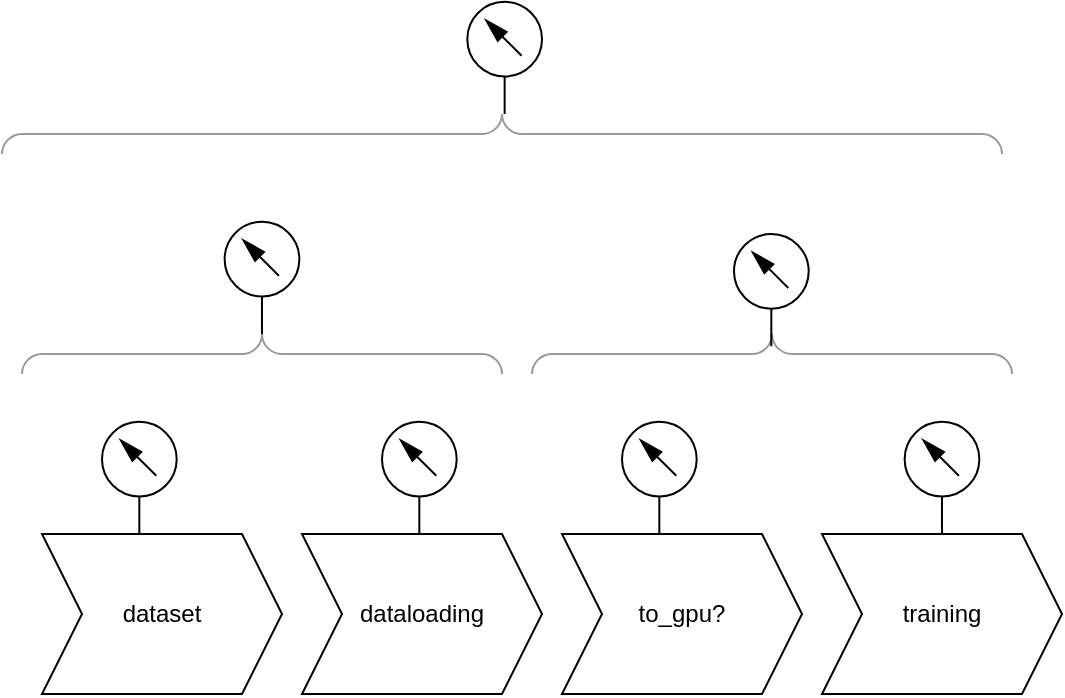 <mxfile version="16.5.1" type="device"><diagram id="HiUiO1ehjH2d__WepAab" name="Page-1"><mxGraphModel dx="3284" dy="1958" grid="1" gridSize="10" guides="1" tooltips="1" connect="1" arrows="1" fold="1" page="1" pageScale="1" pageWidth="850" pageHeight="1100" math="0" shadow="0"><root><mxCell id="0"/><mxCell id="1" parent="0"/><mxCell id="NpNX6VDR6MVu6InVynpR-2" value="" style="verticalLabelPosition=bottom;aspect=fixed;html=1;verticalAlign=top;strokeColor=#000000;fillColor=#000000;align=center;outlineConnect=0;shape=mxgraph.fluid_power.x11820;points=[[0.5,1,0]]" vertex="1" parent="1"><mxGeometry x="491.33" y="283.9" width="37.34" height="56.1" as="geometry"/></mxCell><mxCell id="NpNX6VDR6MVu6InVynpR-3" value="dataset" style="shape=step;perimeter=stepPerimeter;whiteSpace=wrap;html=1;fixedSize=1;" vertex="1" parent="1"><mxGeometry x="60" y="340" width="120" height="80" as="geometry"/></mxCell><mxCell id="NpNX6VDR6MVu6InVynpR-4" value="dataloading" style="shape=step;perimeter=stepPerimeter;whiteSpace=wrap;html=1;fixedSize=1;" vertex="1" parent="1"><mxGeometry x="190" y="340" width="120" height="80" as="geometry"/></mxCell><mxCell id="NpNX6VDR6MVu6InVynpR-5" value="to_gpu?" style="shape=step;perimeter=stepPerimeter;whiteSpace=wrap;html=1;fixedSize=1;" vertex="1" parent="1"><mxGeometry x="320" y="340" width="120" height="80" as="geometry"/></mxCell><mxCell id="NpNX6VDR6MVu6InVynpR-6" value="training" style="shape=step;perimeter=stepPerimeter;whiteSpace=wrap;html=1;fixedSize=1;" vertex="1" parent="1"><mxGeometry x="450" y="340" width="120" height="80" as="geometry"/></mxCell><mxCell id="NpNX6VDR6MVu6InVynpR-7" value="" style="verticalLabelPosition=bottom;aspect=fixed;html=1;verticalAlign=top;strokeColor=#000000;fillColor=#000000;align=center;outlineConnect=0;shape=mxgraph.fluid_power.x11820;points=[[0.5,1,0]]" vertex="1" parent="1"><mxGeometry x="350" y="283.9" width="37.34" height="56.1" as="geometry"/></mxCell><mxCell id="NpNX6VDR6MVu6InVynpR-8" value="" style="verticalLabelPosition=bottom;aspect=fixed;html=1;verticalAlign=top;strokeColor=#000000;fillColor=#000000;align=center;outlineConnect=0;shape=mxgraph.fluid_power.x11820;points=[[0.5,1,0]]" vertex="1" parent="1"><mxGeometry x="230" y="283.9" width="37.34" height="56.1" as="geometry"/></mxCell><mxCell id="NpNX6VDR6MVu6InVynpR-9" value="" style="verticalLabelPosition=bottom;aspect=fixed;html=1;verticalAlign=top;strokeColor=#000000;fillColor=#000000;align=center;outlineConnect=0;shape=mxgraph.fluid_power.x11820;points=[[0.5,1,0]]" vertex="1" parent="1"><mxGeometry x="90" y="283.9" width="37.34" height="56.1" as="geometry"/></mxCell><mxCell id="NpNX6VDR6MVu6InVynpR-10" value="" style="verticalLabelPosition=bottom;shadow=0;dashed=0;align=center;html=1;verticalAlign=top;strokeWidth=1;shape=mxgraph.mockup.markup.curlyBrace;strokeColor=#999999;flipH=1;" vertex="1" parent="1"><mxGeometry x="50" y="240" width="240" height="20" as="geometry"/></mxCell><mxCell id="NpNX6VDR6MVu6InVynpR-11" value="" style="verticalLabelPosition=bottom;aspect=fixed;html=1;verticalAlign=top;strokeColor=#000000;fillColor=#000000;align=center;outlineConnect=0;shape=mxgraph.fluid_power.x11820;points=[[0.5,1,0]]" vertex="1" parent="1"><mxGeometry x="151.33" y="183.9" width="37.34" height="56.1" as="geometry"/></mxCell><mxCell id="NpNX6VDR6MVu6InVynpR-12" value="" style="verticalLabelPosition=bottom;shadow=0;dashed=0;align=center;html=1;verticalAlign=top;strokeWidth=1;shape=mxgraph.mockup.markup.curlyBrace;strokeColor=#999999;flipH=1;" vertex="1" parent="1"><mxGeometry x="305" y="240" width="240" height="20" as="geometry"/></mxCell><mxCell id="NpNX6VDR6MVu6InVynpR-13" value="" style="verticalLabelPosition=bottom;aspect=fixed;html=1;verticalAlign=top;strokeColor=#000000;fillColor=#000000;align=center;outlineConnect=0;shape=mxgraph.fluid_power.x11820;points=[[0.5,1,0]]" vertex="1" parent="1"><mxGeometry x="406" y="190.0" width="37.34" height="56.1" as="geometry"/></mxCell><mxCell id="NpNX6VDR6MVu6InVynpR-14" value="" style="verticalLabelPosition=bottom;shadow=0;dashed=0;align=center;html=1;verticalAlign=top;strokeWidth=1;shape=mxgraph.mockup.markup.curlyBrace;strokeColor=#999999;flipH=1;" vertex="1" parent="1"><mxGeometry x="40" y="130" width="500" height="20" as="geometry"/></mxCell><mxCell id="NpNX6VDR6MVu6InVynpR-15" value="" style="verticalLabelPosition=bottom;aspect=fixed;html=1;verticalAlign=top;strokeColor=#000000;fillColor=#000000;align=center;outlineConnect=0;shape=mxgraph.fluid_power.x11820;points=[[0.5,1,0]]" vertex="1" parent="1"><mxGeometry x="272.66" y="73.9" width="37.34" height="56.1" as="geometry"/></mxCell></root></mxGraphModel></diagram></mxfile>
